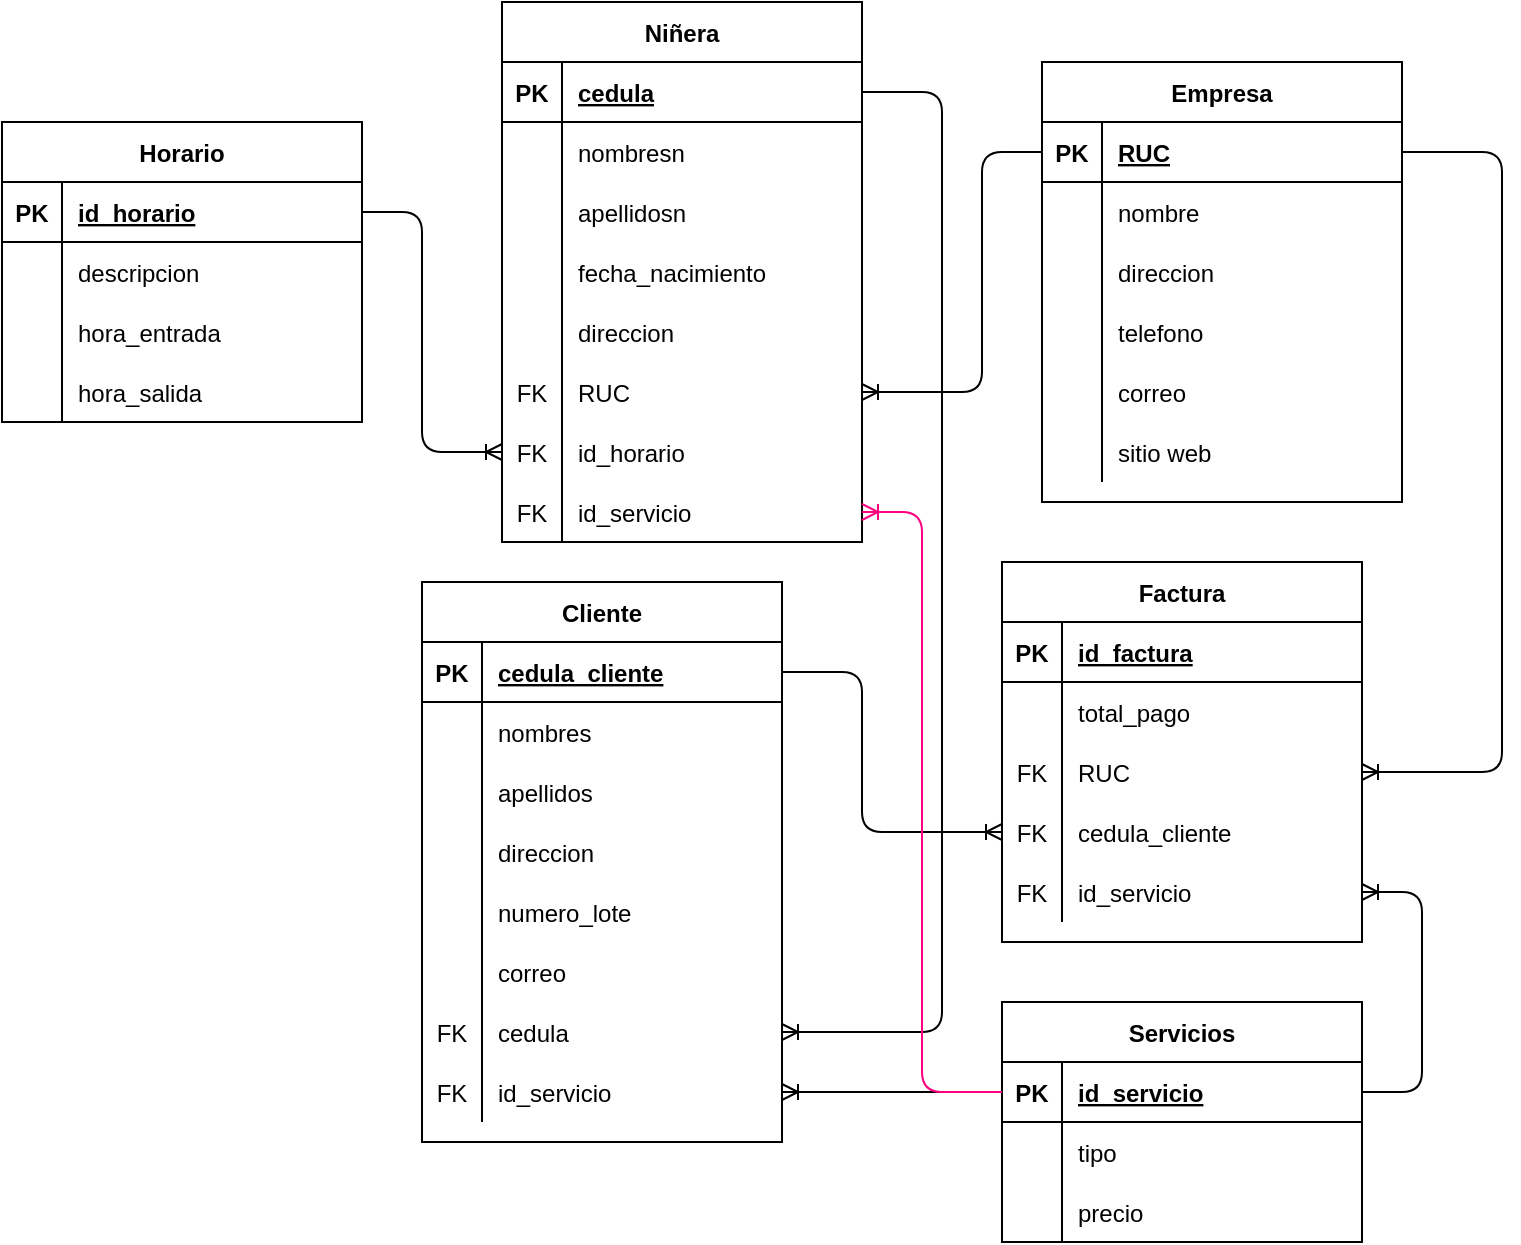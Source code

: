 <mxfile version="14.1.1" type="github">
  <diagram id="5tluQdL6xdT2zrSYv1yT" name="Page-1">
    <mxGraphModel dx="1693" dy="440" grid="1" gridSize="10" guides="1" tooltips="1" connect="1" arrows="1" fold="1" page="1" pageScale="1" pageWidth="827" pageHeight="1169" math="0" shadow="0">
      <root>
        <mxCell id="0" />
        <mxCell id="1" parent="0" />
        <mxCell id="ym8hI3b31hgyL1Go6r70-1" value="Empresa" style="shape=table;startSize=30;container=1;collapsible=1;childLayout=tableLayout;fixedRows=1;rowLines=0;fontStyle=1;align=center;resizeLast=1;" parent="1" vertex="1">
          <mxGeometry x="380" y="50" width="180" height="220" as="geometry" />
        </mxCell>
        <mxCell id="ym8hI3b31hgyL1Go6r70-2" value="" style="shape=partialRectangle;collapsible=0;dropTarget=0;pointerEvents=0;fillColor=none;top=0;left=0;bottom=1;right=0;points=[[0,0.5],[1,0.5]];portConstraint=eastwest;" parent="ym8hI3b31hgyL1Go6r70-1" vertex="1">
          <mxGeometry y="30" width="180" height="30" as="geometry" />
        </mxCell>
        <mxCell id="ym8hI3b31hgyL1Go6r70-3" value="PK" style="shape=partialRectangle;connectable=0;fillColor=none;top=0;left=0;bottom=0;right=0;fontStyle=1;overflow=hidden;" parent="ym8hI3b31hgyL1Go6r70-2" vertex="1">
          <mxGeometry width="30" height="30" as="geometry" />
        </mxCell>
        <mxCell id="ym8hI3b31hgyL1Go6r70-4" value="RUC" style="shape=partialRectangle;connectable=0;fillColor=none;top=0;left=0;bottom=0;right=0;align=left;spacingLeft=6;fontStyle=5;overflow=hidden;" parent="ym8hI3b31hgyL1Go6r70-2" vertex="1">
          <mxGeometry x="30" width="150" height="30" as="geometry" />
        </mxCell>
        <mxCell id="ym8hI3b31hgyL1Go6r70-5" value="" style="shape=partialRectangle;collapsible=0;dropTarget=0;pointerEvents=0;fillColor=none;top=0;left=0;bottom=0;right=0;points=[[0,0.5],[1,0.5]];portConstraint=eastwest;" parent="ym8hI3b31hgyL1Go6r70-1" vertex="1">
          <mxGeometry y="60" width="180" height="30" as="geometry" />
        </mxCell>
        <mxCell id="ym8hI3b31hgyL1Go6r70-6" value="" style="shape=partialRectangle;connectable=0;fillColor=none;top=0;left=0;bottom=0;right=0;editable=1;overflow=hidden;" parent="ym8hI3b31hgyL1Go6r70-5" vertex="1">
          <mxGeometry width="30" height="30" as="geometry" />
        </mxCell>
        <mxCell id="ym8hI3b31hgyL1Go6r70-7" value="nombre" style="shape=partialRectangle;connectable=0;fillColor=none;top=0;left=0;bottom=0;right=0;align=left;spacingLeft=6;overflow=hidden;" parent="ym8hI3b31hgyL1Go6r70-5" vertex="1">
          <mxGeometry x="30" width="150" height="30" as="geometry" />
        </mxCell>
        <mxCell id="ym8hI3b31hgyL1Go6r70-8" value="" style="shape=partialRectangle;collapsible=0;dropTarget=0;pointerEvents=0;fillColor=none;top=0;left=0;bottom=0;right=0;points=[[0,0.5],[1,0.5]];portConstraint=eastwest;" parent="ym8hI3b31hgyL1Go6r70-1" vertex="1">
          <mxGeometry y="90" width="180" height="30" as="geometry" />
        </mxCell>
        <mxCell id="ym8hI3b31hgyL1Go6r70-9" value="" style="shape=partialRectangle;connectable=0;fillColor=none;top=0;left=0;bottom=0;right=0;editable=1;overflow=hidden;" parent="ym8hI3b31hgyL1Go6r70-8" vertex="1">
          <mxGeometry width="30" height="30" as="geometry" />
        </mxCell>
        <mxCell id="ym8hI3b31hgyL1Go6r70-10" value="direccion" style="shape=partialRectangle;connectable=0;fillColor=none;top=0;left=0;bottom=0;right=0;align=left;spacingLeft=6;overflow=hidden;" parent="ym8hI3b31hgyL1Go6r70-8" vertex="1">
          <mxGeometry x="30" width="150" height="30" as="geometry" />
        </mxCell>
        <mxCell id="ym8hI3b31hgyL1Go6r70-11" value="" style="shape=partialRectangle;collapsible=0;dropTarget=0;pointerEvents=0;fillColor=none;top=0;left=0;bottom=0;right=0;points=[[0,0.5],[1,0.5]];portConstraint=eastwest;" parent="ym8hI3b31hgyL1Go6r70-1" vertex="1">
          <mxGeometry y="120" width="180" height="30" as="geometry" />
        </mxCell>
        <mxCell id="ym8hI3b31hgyL1Go6r70-12" value="" style="shape=partialRectangle;connectable=0;fillColor=none;top=0;left=0;bottom=0;right=0;editable=1;overflow=hidden;" parent="ym8hI3b31hgyL1Go6r70-11" vertex="1">
          <mxGeometry width="30" height="30" as="geometry" />
        </mxCell>
        <mxCell id="ym8hI3b31hgyL1Go6r70-13" value="telefono" style="shape=partialRectangle;connectable=0;fillColor=none;top=0;left=0;bottom=0;right=0;align=left;spacingLeft=6;overflow=hidden;" parent="ym8hI3b31hgyL1Go6r70-11" vertex="1">
          <mxGeometry x="30" width="150" height="30" as="geometry" />
        </mxCell>
        <mxCell id="ym8hI3b31hgyL1Go6r70-14" value="" style="shape=partialRectangle;collapsible=0;dropTarget=0;pointerEvents=0;fillColor=none;top=0;left=0;bottom=0;right=0;points=[[0,0.5],[1,0.5]];portConstraint=eastwest;" parent="ym8hI3b31hgyL1Go6r70-1" vertex="1">
          <mxGeometry y="150" width="180" height="30" as="geometry" />
        </mxCell>
        <mxCell id="ym8hI3b31hgyL1Go6r70-15" value="" style="shape=partialRectangle;connectable=0;fillColor=none;top=0;left=0;bottom=0;right=0;editable=1;overflow=hidden;" parent="ym8hI3b31hgyL1Go6r70-14" vertex="1">
          <mxGeometry width="30" height="30" as="geometry" />
        </mxCell>
        <mxCell id="ym8hI3b31hgyL1Go6r70-16" value="correo" style="shape=partialRectangle;connectable=0;fillColor=none;top=0;left=0;bottom=0;right=0;align=left;spacingLeft=6;overflow=hidden;" parent="ym8hI3b31hgyL1Go6r70-14" vertex="1">
          <mxGeometry x="30" width="150" height="30" as="geometry" />
        </mxCell>
        <mxCell id="ym8hI3b31hgyL1Go6r70-17" value="" style="shape=partialRectangle;collapsible=0;dropTarget=0;pointerEvents=0;fillColor=none;top=0;left=0;bottom=0;right=0;points=[[0,0.5],[1,0.5]];portConstraint=eastwest;" parent="ym8hI3b31hgyL1Go6r70-1" vertex="1">
          <mxGeometry y="180" width="180" height="30" as="geometry" />
        </mxCell>
        <mxCell id="ym8hI3b31hgyL1Go6r70-18" value="" style="shape=partialRectangle;connectable=0;fillColor=none;top=0;left=0;bottom=0;right=0;editable=1;overflow=hidden;" parent="ym8hI3b31hgyL1Go6r70-17" vertex="1">
          <mxGeometry width="30" height="30" as="geometry" />
        </mxCell>
        <mxCell id="ym8hI3b31hgyL1Go6r70-19" value="sitio web" style="shape=partialRectangle;connectable=0;fillColor=none;top=0;left=0;bottom=0;right=0;align=left;spacingLeft=6;overflow=hidden;" parent="ym8hI3b31hgyL1Go6r70-17" vertex="1">
          <mxGeometry x="30" width="150" height="30" as="geometry" />
        </mxCell>
        <mxCell id="ym8hI3b31hgyL1Go6r70-20" value="Niñera" style="shape=table;startSize=30;container=1;collapsible=1;childLayout=tableLayout;fixedRows=1;rowLines=0;fontStyle=1;align=center;resizeLast=1;" parent="1" vertex="1">
          <mxGeometry x="110" y="20" width="180" height="270" as="geometry" />
        </mxCell>
        <mxCell id="ym8hI3b31hgyL1Go6r70-21" value="" style="shape=partialRectangle;collapsible=0;dropTarget=0;pointerEvents=0;fillColor=none;top=0;left=0;bottom=1;right=0;points=[[0,0.5],[1,0.5]];portConstraint=eastwest;" parent="ym8hI3b31hgyL1Go6r70-20" vertex="1">
          <mxGeometry y="30" width="180" height="30" as="geometry" />
        </mxCell>
        <mxCell id="ym8hI3b31hgyL1Go6r70-22" value="PK" style="shape=partialRectangle;connectable=0;fillColor=none;top=0;left=0;bottom=0;right=0;fontStyle=1;overflow=hidden;" parent="ym8hI3b31hgyL1Go6r70-21" vertex="1">
          <mxGeometry width="30" height="30" as="geometry" />
        </mxCell>
        <mxCell id="ym8hI3b31hgyL1Go6r70-23" value="cedula" style="shape=partialRectangle;connectable=0;fillColor=none;top=0;left=0;bottom=0;right=0;align=left;spacingLeft=6;fontStyle=5;overflow=hidden;" parent="ym8hI3b31hgyL1Go6r70-21" vertex="1">
          <mxGeometry x="30" width="150" height="30" as="geometry" />
        </mxCell>
        <mxCell id="ym8hI3b31hgyL1Go6r70-24" value="" style="shape=partialRectangle;collapsible=0;dropTarget=0;pointerEvents=0;fillColor=none;top=0;left=0;bottom=0;right=0;points=[[0,0.5],[1,0.5]];portConstraint=eastwest;" parent="ym8hI3b31hgyL1Go6r70-20" vertex="1">
          <mxGeometry y="60" width="180" height="30" as="geometry" />
        </mxCell>
        <mxCell id="ym8hI3b31hgyL1Go6r70-25" value="" style="shape=partialRectangle;connectable=0;fillColor=none;top=0;left=0;bottom=0;right=0;editable=1;overflow=hidden;" parent="ym8hI3b31hgyL1Go6r70-24" vertex="1">
          <mxGeometry width="30" height="30" as="geometry" />
        </mxCell>
        <mxCell id="ym8hI3b31hgyL1Go6r70-26" value="nombresn" style="shape=partialRectangle;connectable=0;fillColor=none;top=0;left=0;bottom=0;right=0;align=left;spacingLeft=6;overflow=hidden;" parent="ym8hI3b31hgyL1Go6r70-24" vertex="1">
          <mxGeometry x="30" width="150" height="30" as="geometry" />
        </mxCell>
        <mxCell id="ym8hI3b31hgyL1Go6r70-27" value="" style="shape=partialRectangle;collapsible=0;dropTarget=0;pointerEvents=0;fillColor=none;top=0;left=0;bottom=0;right=0;points=[[0,0.5],[1,0.5]];portConstraint=eastwest;" parent="ym8hI3b31hgyL1Go6r70-20" vertex="1">
          <mxGeometry y="90" width="180" height="30" as="geometry" />
        </mxCell>
        <mxCell id="ym8hI3b31hgyL1Go6r70-28" value="" style="shape=partialRectangle;connectable=0;fillColor=none;top=0;left=0;bottom=0;right=0;editable=1;overflow=hidden;" parent="ym8hI3b31hgyL1Go6r70-27" vertex="1">
          <mxGeometry width="30" height="30" as="geometry" />
        </mxCell>
        <mxCell id="ym8hI3b31hgyL1Go6r70-29" value="apellidosn" style="shape=partialRectangle;connectable=0;fillColor=none;top=0;left=0;bottom=0;right=0;align=left;spacingLeft=6;overflow=hidden;" parent="ym8hI3b31hgyL1Go6r70-27" vertex="1">
          <mxGeometry x="30" width="150" height="30" as="geometry" />
        </mxCell>
        <mxCell id="ym8hI3b31hgyL1Go6r70-30" value="" style="shape=partialRectangle;collapsible=0;dropTarget=0;pointerEvents=0;fillColor=none;top=0;left=0;bottom=0;right=0;points=[[0,0.5],[1,0.5]];portConstraint=eastwest;" parent="ym8hI3b31hgyL1Go6r70-20" vertex="1">
          <mxGeometry y="120" width="180" height="30" as="geometry" />
        </mxCell>
        <mxCell id="ym8hI3b31hgyL1Go6r70-31" value="" style="shape=partialRectangle;connectable=0;fillColor=none;top=0;left=0;bottom=0;right=0;editable=1;overflow=hidden;" parent="ym8hI3b31hgyL1Go6r70-30" vertex="1">
          <mxGeometry width="30" height="30" as="geometry" />
        </mxCell>
        <mxCell id="ym8hI3b31hgyL1Go6r70-32" value="fecha_nacimiento" style="shape=partialRectangle;connectable=0;fillColor=none;top=0;left=0;bottom=0;right=0;align=left;spacingLeft=6;overflow=hidden;" parent="ym8hI3b31hgyL1Go6r70-30" vertex="1">
          <mxGeometry x="30" width="150" height="30" as="geometry" />
        </mxCell>
        <mxCell id="ym8hI3b31hgyL1Go6r70-33" value="" style="shape=partialRectangle;collapsible=0;dropTarget=0;pointerEvents=0;fillColor=none;top=0;left=0;bottom=0;right=0;points=[[0,0.5],[1,0.5]];portConstraint=eastwest;" parent="ym8hI3b31hgyL1Go6r70-20" vertex="1">
          <mxGeometry y="150" width="180" height="30" as="geometry" />
        </mxCell>
        <mxCell id="ym8hI3b31hgyL1Go6r70-34" value="" style="shape=partialRectangle;connectable=0;fillColor=none;top=0;left=0;bottom=0;right=0;editable=1;overflow=hidden;" parent="ym8hI3b31hgyL1Go6r70-33" vertex="1">
          <mxGeometry width="30" height="30" as="geometry" />
        </mxCell>
        <mxCell id="ym8hI3b31hgyL1Go6r70-35" value="direccion" style="shape=partialRectangle;connectable=0;fillColor=none;top=0;left=0;bottom=0;right=0;align=left;spacingLeft=6;overflow=hidden;" parent="ym8hI3b31hgyL1Go6r70-33" vertex="1">
          <mxGeometry x="30" width="150" height="30" as="geometry" />
        </mxCell>
        <mxCell id="ym8hI3b31hgyL1Go6r70-106" value="" style="shape=partialRectangle;collapsible=0;dropTarget=0;pointerEvents=0;fillColor=none;top=0;left=0;bottom=0;right=0;points=[[0,0.5],[1,0.5]];portConstraint=eastwest;" parent="ym8hI3b31hgyL1Go6r70-20" vertex="1">
          <mxGeometry y="180" width="180" height="30" as="geometry" />
        </mxCell>
        <mxCell id="ym8hI3b31hgyL1Go6r70-107" value="FK" style="shape=partialRectangle;connectable=0;fillColor=none;top=0;left=0;bottom=0;right=0;editable=1;overflow=hidden;" parent="ym8hI3b31hgyL1Go6r70-106" vertex="1">
          <mxGeometry width="30" height="30" as="geometry" />
        </mxCell>
        <mxCell id="ym8hI3b31hgyL1Go6r70-108" value="RUC" style="shape=partialRectangle;connectable=0;fillColor=none;top=0;left=0;bottom=0;right=0;align=left;spacingLeft=6;overflow=hidden;" parent="ym8hI3b31hgyL1Go6r70-106" vertex="1">
          <mxGeometry x="30" width="150" height="30" as="geometry" />
        </mxCell>
        <mxCell id="ym8hI3b31hgyL1Go6r70-123" value="" style="shape=partialRectangle;collapsible=0;dropTarget=0;pointerEvents=0;fillColor=none;top=0;left=0;bottom=0;right=0;points=[[0,0.5],[1,0.5]];portConstraint=eastwest;" parent="ym8hI3b31hgyL1Go6r70-20" vertex="1">
          <mxGeometry y="210" width="180" height="30" as="geometry" />
        </mxCell>
        <mxCell id="ym8hI3b31hgyL1Go6r70-124" value="FK" style="shape=partialRectangle;connectable=0;fillColor=none;top=0;left=0;bottom=0;right=0;editable=1;overflow=hidden;" parent="ym8hI3b31hgyL1Go6r70-123" vertex="1">
          <mxGeometry width="30" height="30" as="geometry" />
        </mxCell>
        <mxCell id="ym8hI3b31hgyL1Go6r70-125" value="id_horario" style="shape=partialRectangle;connectable=0;fillColor=none;top=0;left=0;bottom=0;right=0;align=left;spacingLeft=6;overflow=hidden;" parent="ym8hI3b31hgyL1Go6r70-123" vertex="1">
          <mxGeometry x="30" width="150" height="30" as="geometry" />
        </mxCell>
        <mxCell id="LPiyleihnu6FbbWs3Ek5-1" value="" style="shape=partialRectangle;collapsible=0;dropTarget=0;pointerEvents=0;fillColor=none;top=0;left=0;bottom=0;right=0;points=[[0,0.5],[1,0.5]];portConstraint=eastwest;" vertex="1" parent="ym8hI3b31hgyL1Go6r70-20">
          <mxGeometry y="240" width="180" height="30" as="geometry" />
        </mxCell>
        <mxCell id="LPiyleihnu6FbbWs3Ek5-2" value="FK" style="shape=partialRectangle;connectable=0;fillColor=none;top=0;left=0;bottom=0;right=0;editable=1;overflow=hidden;" vertex="1" parent="LPiyleihnu6FbbWs3Ek5-1">
          <mxGeometry width="30" height="30" as="geometry" />
        </mxCell>
        <mxCell id="LPiyleihnu6FbbWs3Ek5-3" value="id_servicio" style="shape=partialRectangle;connectable=0;fillColor=none;top=0;left=0;bottom=0;right=0;align=left;spacingLeft=6;overflow=hidden;" vertex="1" parent="LPiyleihnu6FbbWs3Ek5-1">
          <mxGeometry x="30" width="150" height="30" as="geometry" />
        </mxCell>
        <mxCell id="ym8hI3b31hgyL1Go6r70-42" value="Servicios" style="shape=table;startSize=30;container=1;collapsible=1;childLayout=tableLayout;fixedRows=1;rowLines=0;fontStyle=1;align=center;resizeLast=1;" parent="1" vertex="1">
          <mxGeometry x="360" y="520" width="180" height="120" as="geometry" />
        </mxCell>
        <mxCell id="ym8hI3b31hgyL1Go6r70-43" value="" style="shape=partialRectangle;collapsible=0;dropTarget=0;pointerEvents=0;fillColor=none;top=0;left=0;bottom=1;right=0;points=[[0,0.5],[1,0.5]];portConstraint=eastwest;" parent="ym8hI3b31hgyL1Go6r70-42" vertex="1">
          <mxGeometry y="30" width="180" height="30" as="geometry" />
        </mxCell>
        <mxCell id="ym8hI3b31hgyL1Go6r70-44" value="PK" style="shape=partialRectangle;connectable=0;fillColor=none;top=0;left=0;bottom=0;right=0;fontStyle=1;overflow=hidden;" parent="ym8hI3b31hgyL1Go6r70-43" vertex="1">
          <mxGeometry width="30" height="30" as="geometry" />
        </mxCell>
        <mxCell id="ym8hI3b31hgyL1Go6r70-45" value="id_servicio" style="shape=partialRectangle;connectable=0;fillColor=none;top=0;left=0;bottom=0;right=0;align=left;spacingLeft=6;fontStyle=5;overflow=hidden;" parent="ym8hI3b31hgyL1Go6r70-43" vertex="1">
          <mxGeometry x="30" width="150" height="30" as="geometry" />
        </mxCell>
        <mxCell id="ym8hI3b31hgyL1Go6r70-46" value="" style="shape=partialRectangle;collapsible=0;dropTarget=0;pointerEvents=0;fillColor=none;top=0;left=0;bottom=0;right=0;points=[[0,0.5],[1,0.5]];portConstraint=eastwest;" parent="ym8hI3b31hgyL1Go6r70-42" vertex="1">
          <mxGeometry y="60" width="180" height="30" as="geometry" />
        </mxCell>
        <mxCell id="ym8hI3b31hgyL1Go6r70-47" value="" style="shape=partialRectangle;connectable=0;fillColor=none;top=0;left=0;bottom=0;right=0;editable=1;overflow=hidden;" parent="ym8hI3b31hgyL1Go6r70-46" vertex="1">
          <mxGeometry width="30" height="30" as="geometry" />
        </mxCell>
        <mxCell id="ym8hI3b31hgyL1Go6r70-48" value="tipo" style="shape=partialRectangle;connectable=0;fillColor=none;top=0;left=0;bottom=0;right=0;align=left;spacingLeft=6;overflow=hidden;" parent="ym8hI3b31hgyL1Go6r70-46" vertex="1">
          <mxGeometry x="30" width="150" height="30" as="geometry" />
        </mxCell>
        <mxCell id="ym8hI3b31hgyL1Go6r70-49" value="" style="shape=partialRectangle;collapsible=0;dropTarget=0;pointerEvents=0;fillColor=none;top=0;left=0;bottom=0;right=0;points=[[0,0.5],[1,0.5]];portConstraint=eastwest;" parent="ym8hI3b31hgyL1Go6r70-42" vertex="1">
          <mxGeometry y="90" width="180" height="30" as="geometry" />
        </mxCell>
        <mxCell id="ym8hI3b31hgyL1Go6r70-50" value="" style="shape=partialRectangle;connectable=0;fillColor=none;top=0;left=0;bottom=0;right=0;editable=1;overflow=hidden;" parent="ym8hI3b31hgyL1Go6r70-49" vertex="1">
          <mxGeometry width="30" height="30" as="geometry" />
        </mxCell>
        <mxCell id="ym8hI3b31hgyL1Go6r70-51" value="precio" style="shape=partialRectangle;connectable=0;fillColor=none;top=0;left=0;bottom=0;right=0;align=left;spacingLeft=6;overflow=hidden;" parent="ym8hI3b31hgyL1Go6r70-49" vertex="1">
          <mxGeometry x="30" width="150" height="30" as="geometry" />
        </mxCell>
        <mxCell id="ym8hI3b31hgyL1Go6r70-55" value="Cliente" style="shape=table;startSize=30;container=1;collapsible=1;childLayout=tableLayout;fixedRows=1;rowLines=0;fontStyle=1;align=center;resizeLast=1;" parent="1" vertex="1">
          <mxGeometry x="70" y="310" width="180" height="280" as="geometry" />
        </mxCell>
        <mxCell id="ym8hI3b31hgyL1Go6r70-56" value="" style="shape=partialRectangle;collapsible=0;dropTarget=0;pointerEvents=0;fillColor=none;top=0;left=0;bottom=1;right=0;points=[[0,0.5],[1,0.5]];portConstraint=eastwest;" parent="ym8hI3b31hgyL1Go6r70-55" vertex="1">
          <mxGeometry y="30" width="180" height="30" as="geometry" />
        </mxCell>
        <mxCell id="ym8hI3b31hgyL1Go6r70-57" value="PK" style="shape=partialRectangle;connectable=0;fillColor=none;top=0;left=0;bottom=0;right=0;fontStyle=1;overflow=hidden;" parent="ym8hI3b31hgyL1Go6r70-56" vertex="1">
          <mxGeometry width="30" height="30" as="geometry" />
        </mxCell>
        <mxCell id="ym8hI3b31hgyL1Go6r70-58" value="cedula_cliente" style="shape=partialRectangle;connectable=0;fillColor=none;top=0;left=0;bottom=0;right=0;align=left;spacingLeft=6;fontStyle=5;overflow=hidden;" parent="ym8hI3b31hgyL1Go6r70-56" vertex="1">
          <mxGeometry x="30" width="150" height="30" as="geometry" />
        </mxCell>
        <mxCell id="ym8hI3b31hgyL1Go6r70-59" value="" style="shape=partialRectangle;collapsible=0;dropTarget=0;pointerEvents=0;fillColor=none;top=0;left=0;bottom=0;right=0;points=[[0,0.5],[1,0.5]];portConstraint=eastwest;" parent="ym8hI3b31hgyL1Go6r70-55" vertex="1">
          <mxGeometry y="60" width="180" height="30" as="geometry" />
        </mxCell>
        <mxCell id="ym8hI3b31hgyL1Go6r70-60" value="" style="shape=partialRectangle;connectable=0;fillColor=none;top=0;left=0;bottom=0;right=0;editable=1;overflow=hidden;" parent="ym8hI3b31hgyL1Go6r70-59" vertex="1">
          <mxGeometry width="30" height="30" as="geometry" />
        </mxCell>
        <mxCell id="ym8hI3b31hgyL1Go6r70-61" value="nombres" style="shape=partialRectangle;connectable=0;fillColor=none;top=0;left=0;bottom=0;right=0;align=left;spacingLeft=6;overflow=hidden;" parent="ym8hI3b31hgyL1Go6r70-59" vertex="1">
          <mxGeometry x="30" width="150" height="30" as="geometry" />
        </mxCell>
        <mxCell id="ym8hI3b31hgyL1Go6r70-62" value="" style="shape=partialRectangle;collapsible=0;dropTarget=0;pointerEvents=0;fillColor=none;top=0;left=0;bottom=0;right=0;points=[[0,0.5],[1,0.5]];portConstraint=eastwest;" parent="ym8hI3b31hgyL1Go6r70-55" vertex="1">
          <mxGeometry y="90" width="180" height="30" as="geometry" />
        </mxCell>
        <mxCell id="ym8hI3b31hgyL1Go6r70-63" value="" style="shape=partialRectangle;connectable=0;fillColor=none;top=0;left=0;bottom=0;right=0;editable=1;overflow=hidden;" parent="ym8hI3b31hgyL1Go6r70-62" vertex="1">
          <mxGeometry width="30" height="30" as="geometry" />
        </mxCell>
        <mxCell id="ym8hI3b31hgyL1Go6r70-64" value="apellidos" style="shape=partialRectangle;connectable=0;fillColor=none;top=0;left=0;bottom=0;right=0;align=left;spacingLeft=6;overflow=hidden;" parent="ym8hI3b31hgyL1Go6r70-62" vertex="1">
          <mxGeometry x="30" width="150" height="30" as="geometry" />
        </mxCell>
        <mxCell id="ym8hI3b31hgyL1Go6r70-65" value="" style="shape=partialRectangle;collapsible=0;dropTarget=0;pointerEvents=0;fillColor=none;top=0;left=0;bottom=0;right=0;points=[[0,0.5],[1,0.5]];portConstraint=eastwest;" parent="ym8hI3b31hgyL1Go6r70-55" vertex="1">
          <mxGeometry y="120" width="180" height="30" as="geometry" />
        </mxCell>
        <mxCell id="ym8hI3b31hgyL1Go6r70-66" value="" style="shape=partialRectangle;connectable=0;fillColor=none;top=0;left=0;bottom=0;right=0;editable=1;overflow=hidden;" parent="ym8hI3b31hgyL1Go6r70-65" vertex="1">
          <mxGeometry width="30" height="30" as="geometry" />
        </mxCell>
        <mxCell id="ym8hI3b31hgyL1Go6r70-67" value="direccion" style="shape=partialRectangle;connectable=0;fillColor=none;top=0;left=0;bottom=0;right=0;align=left;spacingLeft=6;overflow=hidden;" parent="ym8hI3b31hgyL1Go6r70-65" vertex="1">
          <mxGeometry x="30" width="150" height="30" as="geometry" />
        </mxCell>
        <mxCell id="ym8hI3b31hgyL1Go6r70-68" value="" style="shape=partialRectangle;collapsible=0;dropTarget=0;pointerEvents=0;fillColor=none;top=0;left=0;bottom=0;right=0;points=[[0,0.5],[1,0.5]];portConstraint=eastwest;" parent="ym8hI3b31hgyL1Go6r70-55" vertex="1">
          <mxGeometry y="150" width="180" height="30" as="geometry" />
        </mxCell>
        <mxCell id="ym8hI3b31hgyL1Go6r70-69" value="" style="shape=partialRectangle;connectable=0;fillColor=none;top=0;left=0;bottom=0;right=0;editable=1;overflow=hidden;" parent="ym8hI3b31hgyL1Go6r70-68" vertex="1">
          <mxGeometry width="30" height="30" as="geometry" />
        </mxCell>
        <mxCell id="ym8hI3b31hgyL1Go6r70-70" value="numero_lote" style="shape=partialRectangle;connectable=0;fillColor=none;top=0;left=0;bottom=0;right=0;align=left;spacingLeft=6;overflow=hidden;" parent="ym8hI3b31hgyL1Go6r70-68" vertex="1">
          <mxGeometry x="30" width="150" height="30" as="geometry" />
        </mxCell>
        <mxCell id="ym8hI3b31hgyL1Go6r70-71" value="" style="shape=partialRectangle;collapsible=0;dropTarget=0;pointerEvents=0;fillColor=none;top=0;left=0;bottom=0;right=0;points=[[0,0.5],[1,0.5]];portConstraint=eastwest;" parent="ym8hI3b31hgyL1Go6r70-55" vertex="1">
          <mxGeometry y="180" width="180" height="30" as="geometry" />
        </mxCell>
        <mxCell id="ym8hI3b31hgyL1Go6r70-72" value="" style="shape=partialRectangle;connectable=0;fillColor=none;top=0;left=0;bottom=0;right=0;editable=1;overflow=hidden;" parent="ym8hI3b31hgyL1Go6r70-71" vertex="1">
          <mxGeometry width="30" height="30" as="geometry" />
        </mxCell>
        <mxCell id="ym8hI3b31hgyL1Go6r70-73" value="correo" style="shape=partialRectangle;connectable=0;fillColor=none;top=0;left=0;bottom=0;right=0;align=left;spacingLeft=6;overflow=hidden;" parent="ym8hI3b31hgyL1Go6r70-71" vertex="1">
          <mxGeometry x="30" width="150" height="30" as="geometry" />
        </mxCell>
        <mxCell id="ym8hI3b31hgyL1Go6r70-103" value="" style="shape=partialRectangle;collapsible=0;dropTarget=0;pointerEvents=0;fillColor=none;top=0;left=0;bottom=0;right=0;points=[[0,0.5],[1,0.5]];portConstraint=eastwest;" parent="ym8hI3b31hgyL1Go6r70-55" vertex="1">
          <mxGeometry y="210" width="180" height="30" as="geometry" />
        </mxCell>
        <mxCell id="ym8hI3b31hgyL1Go6r70-104" value="FK" style="shape=partialRectangle;connectable=0;fillColor=none;top=0;left=0;bottom=0;right=0;editable=1;overflow=hidden;" parent="ym8hI3b31hgyL1Go6r70-103" vertex="1">
          <mxGeometry width="30" height="30" as="geometry" />
        </mxCell>
        <mxCell id="ym8hI3b31hgyL1Go6r70-105" value="cedula" style="shape=partialRectangle;connectable=0;fillColor=none;top=0;left=0;bottom=0;right=0;align=left;spacingLeft=6;overflow=hidden;" parent="ym8hI3b31hgyL1Go6r70-103" vertex="1">
          <mxGeometry x="30" width="150" height="30" as="geometry" />
        </mxCell>
        <mxCell id="ym8hI3b31hgyL1Go6r70-109" value="" style="shape=partialRectangle;collapsible=0;dropTarget=0;pointerEvents=0;fillColor=none;top=0;left=0;bottom=0;right=0;points=[[0,0.5],[1,0.5]];portConstraint=eastwest;" parent="ym8hI3b31hgyL1Go6r70-55" vertex="1">
          <mxGeometry y="240" width="180" height="30" as="geometry" />
        </mxCell>
        <mxCell id="ym8hI3b31hgyL1Go6r70-110" value="FK" style="shape=partialRectangle;connectable=0;fillColor=none;top=0;left=0;bottom=0;right=0;editable=1;overflow=hidden;" parent="ym8hI3b31hgyL1Go6r70-109" vertex="1">
          <mxGeometry width="30" height="30" as="geometry" />
        </mxCell>
        <mxCell id="ym8hI3b31hgyL1Go6r70-111" value="id_servicio" style="shape=partialRectangle;connectable=0;fillColor=none;top=0;left=0;bottom=0;right=0;align=left;spacingLeft=6;overflow=hidden;" parent="ym8hI3b31hgyL1Go6r70-109" vertex="1">
          <mxGeometry x="30" width="150" height="30" as="geometry" />
        </mxCell>
        <mxCell id="ym8hI3b31hgyL1Go6r70-74" value="Factura" style="shape=table;startSize=30;container=1;collapsible=1;childLayout=tableLayout;fixedRows=1;rowLines=0;fontStyle=1;align=center;resizeLast=1;" parent="1" vertex="1">
          <mxGeometry x="360" y="300" width="180" height="190" as="geometry" />
        </mxCell>
        <mxCell id="ym8hI3b31hgyL1Go6r70-75" value="" style="shape=partialRectangle;collapsible=0;dropTarget=0;pointerEvents=0;fillColor=none;top=0;left=0;bottom=1;right=0;points=[[0,0.5],[1,0.5]];portConstraint=eastwest;" parent="ym8hI3b31hgyL1Go6r70-74" vertex="1">
          <mxGeometry y="30" width="180" height="30" as="geometry" />
        </mxCell>
        <mxCell id="ym8hI3b31hgyL1Go6r70-76" value="PK" style="shape=partialRectangle;connectable=0;fillColor=none;top=0;left=0;bottom=0;right=0;fontStyle=1;overflow=hidden;" parent="ym8hI3b31hgyL1Go6r70-75" vertex="1">
          <mxGeometry width="30" height="30" as="geometry" />
        </mxCell>
        <mxCell id="ym8hI3b31hgyL1Go6r70-77" value="id_factura" style="shape=partialRectangle;connectable=0;fillColor=none;top=0;left=0;bottom=0;right=0;align=left;spacingLeft=6;fontStyle=5;overflow=hidden;" parent="ym8hI3b31hgyL1Go6r70-75" vertex="1">
          <mxGeometry x="30" width="150" height="30" as="geometry" />
        </mxCell>
        <mxCell id="ym8hI3b31hgyL1Go6r70-78" value="" style="shape=partialRectangle;collapsible=0;dropTarget=0;pointerEvents=0;fillColor=none;top=0;left=0;bottom=0;right=0;points=[[0,0.5],[1,0.5]];portConstraint=eastwest;" parent="ym8hI3b31hgyL1Go6r70-74" vertex="1">
          <mxGeometry y="60" width="180" height="30" as="geometry" />
        </mxCell>
        <mxCell id="ym8hI3b31hgyL1Go6r70-79" value="" style="shape=partialRectangle;connectable=0;fillColor=none;top=0;left=0;bottom=0;right=0;editable=1;overflow=hidden;" parent="ym8hI3b31hgyL1Go6r70-78" vertex="1">
          <mxGeometry width="30" height="30" as="geometry" />
        </mxCell>
        <mxCell id="ym8hI3b31hgyL1Go6r70-80" value="total_pago" style="shape=partialRectangle;connectable=0;fillColor=none;top=0;left=0;bottom=0;right=0;align=left;spacingLeft=6;overflow=hidden;" parent="ym8hI3b31hgyL1Go6r70-78" vertex="1">
          <mxGeometry x="30" width="150" height="30" as="geometry" />
        </mxCell>
        <mxCell id="ym8hI3b31hgyL1Go6r70-81" value="" style="shape=partialRectangle;collapsible=0;dropTarget=0;pointerEvents=0;fillColor=none;top=0;left=0;bottom=0;right=0;points=[[0,0.5],[1,0.5]];portConstraint=eastwest;" parent="ym8hI3b31hgyL1Go6r70-74" vertex="1">
          <mxGeometry y="90" width="180" height="30" as="geometry" />
        </mxCell>
        <mxCell id="ym8hI3b31hgyL1Go6r70-82" value="FK" style="shape=partialRectangle;connectable=0;fillColor=none;top=0;left=0;bottom=0;right=0;editable=1;overflow=hidden;" parent="ym8hI3b31hgyL1Go6r70-81" vertex="1">
          <mxGeometry width="30" height="30" as="geometry" />
        </mxCell>
        <mxCell id="ym8hI3b31hgyL1Go6r70-83" value="RUC" style="shape=partialRectangle;connectable=0;fillColor=none;top=0;left=0;bottom=0;right=0;align=left;spacingLeft=6;overflow=hidden;" parent="ym8hI3b31hgyL1Go6r70-81" vertex="1">
          <mxGeometry x="30" width="150" height="30" as="geometry" />
        </mxCell>
        <mxCell id="ym8hI3b31hgyL1Go6r70-84" value="" style="shape=partialRectangle;collapsible=0;dropTarget=0;pointerEvents=0;fillColor=none;top=0;left=0;bottom=0;right=0;points=[[0,0.5],[1,0.5]];portConstraint=eastwest;" parent="ym8hI3b31hgyL1Go6r70-74" vertex="1">
          <mxGeometry y="120" width="180" height="30" as="geometry" />
        </mxCell>
        <mxCell id="ym8hI3b31hgyL1Go6r70-85" value="FK" style="shape=partialRectangle;connectable=0;fillColor=none;top=0;left=0;bottom=0;right=0;editable=1;overflow=hidden;" parent="ym8hI3b31hgyL1Go6r70-84" vertex="1">
          <mxGeometry width="30" height="30" as="geometry" />
        </mxCell>
        <mxCell id="ym8hI3b31hgyL1Go6r70-86" value="cedula_cliente" style="shape=partialRectangle;connectable=0;fillColor=none;top=0;left=0;bottom=0;right=0;align=left;spacingLeft=6;overflow=hidden;" parent="ym8hI3b31hgyL1Go6r70-84" vertex="1">
          <mxGeometry x="30" width="150" height="30" as="geometry" />
        </mxCell>
        <mxCell id="ym8hI3b31hgyL1Go6r70-100" value="" style="shape=partialRectangle;collapsible=0;dropTarget=0;pointerEvents=0;fillColor=none;top=0;left=0;bottom=0;right=0;points=[[0,0.5],[1,0.5]];portConstraint=eastwest;" parent="ym8hI3b31hgyL1Go6r70-74" vertex="1">
          <mxGeometry y="150" width="180" height="30" as="geometry" />
        </mxCell>
        <mxCell id="ym8hI3b31hgyL1Go6r70-101" value="FK" style="shape=partialRectangle;connectable=0;fillColor=none;top=0;left=0;bottom=0;right=0;editable=1;overflow=hidden;" parent="ym8hI3b31hgyL1Go6r70-100" vertex="1">
          <mxGeometry width="30" height="30" as="geometry" />
        </mxCell>
        <mxCell id="ym8hI3b31hgyL1Go6r70-102" value="id_servicio" style="shape=partialRectangle;connectable=0;fillColor=none;top=0;left=0;bottom=0;right=0;align=left;spacingLeft=6;overflow=hidden;" parent="ym8hI3b31hgyL1Go6r70-100" vertex="1">
          <mxGeometry x="30" width="150" height="30" as="geometry" />
        </mxCell>
        <mxCell id="ym8hI3b31hgyL1Go6r70-87" value="Horario" style="shape=table;startSize=30;container=1;collapsible=1;childLayout=tableLayout;fixedRows=1;rowLines=0;fontStyle=1;align=center;resizeLast=1;" parent="1" vertex="1">
          <mxGeometry x="-140" y="80" width="180" height="150" as="geometry" />
        </mxCell>
        <mxCell id="ym8hI3b31hgyL1Go6r70-88" value="" style="shape=partialRectangle;collapsible=0;dropTarget=0;pointerEvents=0;fillColor=none;top=0;left=0;bottom=1;right=0;points=[[0,0.5],[1,0.5]];portConstraint=eastwest;" parent="ym8hI3b31hgyL1Go6r70-87" vertex="1">
          <mxGeometry y="30" width="180" height="30" as="geometry" />
        </mxCell>
        <mxCell id="ym8hI3b31hgyL1Go6r70-89" value="PK" style="shape=partialRectangle;connectable=0;fillColor=none;top=0;left=0;bottom=0;right=0;fontStyle=1;overflow=hidden;" parent="ym8hI3b31hgyL1Go6r70-88" vertex="1">
          <mxGeometry width="30" height="30" as="geometry" />
        </mxCell>
        <mxCell id="ym8hI3b31hgyL1Go6r70-90" value="id_horario" style="shape=partialRectangle;connectable=0;fillColor=none;top=0;left=0;bottom=0;right=0;align=left;spacingLeft=6;fontStyle=5;overflow=hidden;" parent="ym8hI3b31hgyL1Go6r70-88" vertex="1">
          <mxGeometry x="30" width="150" height="30" as="geometry" />
        </mxCell>
        <mxCell id="ym8hI3b31hgyL1Go6r70-91" value="" style="shape=partialRectangle;collapsible=0;dropTarget=0;pointerEvents=0;fillColor=none;top=0;left=0;bottom=0;right=0;points=[[0,0.5],[1,0.5]];portConstraint=eastwest;" parent="ym8hI3b31hgyL1Go6r70-87" vertex="1">
          <mxGeometry y="60" width="180" height="30" as="geometry" />
        </mxCell>
        <mxCell id="ym8hI3b31hgyL1Go6r70-92" value="" style="shape=partialRectangle;connectable=0;fillColor=none;top=0;left=0;bottom=0;right=0;editable=1;overflow=hidden;" parent="ym8hI3b31hgyL1Go6r70-91" vertex="1">
          <mxGeometry width="30" height="30" as="geometry" />
        </mxCell>
        <mxCell id="ym8hI3b31hgyL1Go6r70-93" value="descripcion" style="shape=partialRectangle;connectable=0;fillColor=none;top=0;left=0;bottom=0;right=0;align=left;spacingLeft=6;overflow=hidden;" parent="ym8hI3b31hgyL1Go6r70-91" vertex="1">
          <mxGeometry x="30" width="150" height="30" as="geometry" />
        </mxCell>
        <mxCell id="ym8hI3b31hgyL1Go6r70-94" value="" style="shape=partialRectangle;collapsible=0;dropTarget=0;pointerEvents=0;fillColor=none;top=0;left=0;bottom=0;right=0;points=[[0,0.5],[1,0.5]];portConstraint=eastwest;" parent="ym8hI3b31hgyL1Go6r70-87" vertex="1">
          <mxGeometry y="90" width="180" height="30" as="geometry" />
        </mxCell>
        <mxCell id="ym8hI3b31hgyL1Go6r70-95" value="" style="shape=partialRectangle;connectable=0;fillColor=none;top=0;left=0;bottom=0;right=0;editable=1;overflow=hidden;" parent="ym8hI3b31hgyL1Go6r70-94" vertex="1">
          <mxGeometry width="30" height="30" as="geometry" />
        </mxCell>
        <mxCell id="ym8hI3b31hgyL1Go6r70-96" value="hora_entrada" style="shape=partialRectangle;connectable=0;fillColor=none;top=0;left=0;bottom=0;right=0;align=left;spacingLeft=6;overflow=hidden;" parent="ym8hI3b31hgyL1Go6r70-94" vertex="1">
          <mxGeometry x="30" width="150" height="30" as="geometry" />
        </mxCell>
        <mxCell id="ym8hI3b31hgyL1Go6r70-97" value="" style="shape=partialRectangle;collapsible=0;dropTarget=0;pointerEvents=0;fillColor=none;top=0;left=0;bottom=0;right=0;points=[[0,0.5],[1,0.5]];portConstraint=eastwest;" parent="ym8hI3b31hgyL1Go6r70-87" vertex="1">
          <mxGeometry y="120" width="180" height="30" as="geometry" />
        </mxCell>
        <mxCell id="ym8hI3b31hgyL1Go6r70-98" value="" style="shape=partialRectangle;connectable=0;fillColor=none;top=0;left=0;bottom=0;right=0;editable=1;overflow=hidden;" parent="ym8hI3b31hgyL1Go6r70-97" vertex="1">
          <mxGeometry width="30" height="30" as="geometry" />
        </mxCell>
        <mxCell id="ym8hI3b31hgyL1Go6r70-99" value="hora_salida" style="shape=partialRectangle;connectable=0;fillColor=none;top=0;left=0;bottom=0;right=0;align=left;spacingLeft=6;overflow=hidden;" parent="ym8hI3b31hgyL1Go6r70-97" vertex="1">
          <mxGeometry x="30" width="150" height="30" as="geometry" />
        </mxCell>
        <mxCell id="ym8hI3b31hgyL1Go6r70-112" value="" style="fontSize=12;html=1;endArrow=ERoneToMany;entryX=0;entryY=0.5;entryDx=0;entryDy=0;exitX=1;exitY=0.5;exitDx=0;exitDy=0;" parent="1" source="ym8hI3b31hgyL1Go6r70-88" target="ym8hI3b31hgyL1Go6r70-123" edge="1">
          <mxGeometry width="100" height="100" relative="1" as="geometry">
            <mxPoint x="50" y="20" as="sourcePoint" />
            <mxPoint x="100" y="200" as="targetPoint" />
            <Array as="points">
              <mxPoint x="70" y="125" />
              <mxPoint x="70" y="245" />
            </Array>
          </mxGeometry>
        </mxCell>
        <mxCell id="ym8hI3b31hgyL1Go6r70-113" value="" style="fontSize=12;html=1;endArrow=ERoneToMany;entryX=1;entryY=0.5;entryDx=0;entryDy=0;exitX=0;exitY=0.5;exitDx=0;exitDy=0;" parent="1" source="ym8hI3b31hgyL1Go6r70-2" target="ym8hI3b31hgyL1Go6r70-106" edge="1">
          <mxGeometry width="100" height="100" relative="1" as="geometry">
            <mxPoint x="270" y="340" as="sourcePoint" />
            <mxPoint x="370" y="240" as="targetPoint" />
            <Array as="points">
              <mxPoint x="350" y="95" />
              <mxPoint x="350" y="215" />
            </Array>
          </mxGeometry>
        </mxCell>
        <mxCell id="ym8hI3b31hgyL1Go6r70-117" value="" style="fontSize=12;html=1;endArrow=ERoneToMany;exitX=1;exitY=0.5;exitDx=0;exitDy=0;entryX=0;entryY=0.5;entryDx=0;entryDy=0;" parent="1" source="ym8hI3b31hgyL1Go6r70-56" target="ym8hI3b31hgyL1Go6r70-84" edge="1">
          <mxGeometry width="100" height="100" relative="1" as="geometry">
            <mxPoint x="330" y="420" as="sourcePoint" />
            <mxPoint x="430" y="320" as="targetPoint" />
            <Array as="points">
              <mxPoint x="290" y="355" />
              <mxPoint x="290" y="435" />
            </Array>
          </mxGeometry>
        </mxCell>
        <mxCell id="ym8hI3b31hgyL1Go6r70-118" value="" style="fontSize=12;html=1;endArrow=ERoneToMany;exitX=1;exitY=0.5;exitDx=0;exitDy=0;entryX=1;entryY=0.5;entryDx=0;entryDy=0;" parent="1" source="ym8hI3b31hgyL1Go6r70-43" target="ym8hI3b31hgyL1Go6r70-100" edge="1">
          <mxGeometry width="100" height="100" relative="1" as="geometry">
            <mxPoint x="240" y="530" as="sourcePoint" />
            <mxPoint x="340" y="430" as="targetPoint" />
            <Array as="points">
              <mxPoint x="570" y="565" />
              <mxPoint x="570" y="465" />
            </Array>
          </mxGeometry>
        </mxCell>
        <mxCell id="ym8hI3b31hgyL1Go6r70-119" value="" style="fontSize=12;html=1;endArrow=ERoneToMany;entryX=1;entryY=0.5;entryDx=0;entryDy=0;exitX=1;exitY=0.5;exitDx=0;exitDy=0;" parent="1" source="ym8hI3b31hgyL1Go6r70-21" target="ym8hI3b31hgyL1Go6r70-103" edge="1">
          <mxGeometry width="100" height="100" relative="1" as="geometry">
            <mxPoint x="320" y="290" as="sourcePoint" />
            <mxPoint x="260" y="370" as="targetPoint" />
            <Array as="points">
              <mxPoint x="330" y="65" />
              <mxPoint x="330" y="535" />
            </Array>
          </mxGeometry>
        </mxCell>
        <mxCell id="ym8hI3b31hgyL1Go6r70-120" value="" style="fontSize=12;html=1;endArrow=ERoneToMany;exitX=0;exitY=0.5;exitDx=0;exitDy=0;entryX=1;entryY=0.5;entryDx=0;entryDy=0;" parent="1" source="ym8hI3b31hgyL1Go6r70-43" target="ym8hI3b31hgyL1Go6r70-109" edge="1">
          <mxGeometry width="100" height="100" relative="1" as="geometry">
            <mxPoint x="160" y="620" as="sourcePoint" />
            <mxPoint x="260" y="520" as="targetPoint" />
            <Array as="points">
              <mxPoint x="340" y="565" />
            </Array>
          </mxGeometry>
        </mxCell>
        <mxCell id="ym8hI3b31hgyL1Go6r70-121" value="" style="fontSize=12;html=1;endArrow=ERoneToMany;entryX=1;entryY=0.5;entryDx=0;entryDy=0;exitX=1;exitY=0.5;exitDx=0;exitDy=0;" parent="1" source="ym8hI3b31hgyL1Go6r70-2" target="ym8hI3b31hgyL1Go6r70-81" edge="1">
          <mxGeometry width="100" height="100" relative="1" as="geometry">
            <mxPoint x="650" y="180" as="sourcePoint" />
            <mxPoint x="450" y="300" as="targetPoint" />
            <Array as="points">
              <mxPoint x="610" y="95" />
              <mxPoint x="610" y="405" />
            </Array>
          </mxGeometry>
        </mxCell>
        <mxCell id="LPiyleihnu6FbbWs3Ek5-4" value="" style="fontSize=12;html=1;endArrow=ERoneToMany;entryX=1;entryY=0.5;entryDx=0;entryDy=0;exitX=0;exitY=0.5;exitDx=0;exitDy=0;strokeColor=#FF0080;" edge="1" parent="1" source="ym8hI3b31hgyL1Go6r70-43" target="LPiyleihnu6FbbWs3Ek5-1">
          <mxGeometry width="100" height="100" relative="1" as="geometry">
            <mxPoint x="290" y="480" as="sourcePoint" />
            <mxPoint x="390" y="380" as="targetPoint" />
            <Array as="points">
              <mxPoint x="320" y="565" />
              <mxPoint x="320" y="275" />
            </Array>
          </mxGeometry>
        </mxCell>
      </root>
    </mxGraphModel>
  </diagram>
</mxfile>
